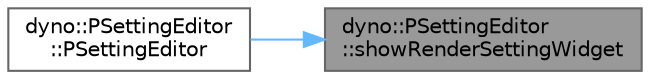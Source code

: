 digraph "dyno::PSettingEditor::showRenderSettingWidget"
{
 // LATEX_PDF_SIZE
  bgcolor="transparent";
  edge [fontname=Helvetica,fontsize=10,labelfontname=Helvetica,labelfontsize=10];
  node [fontname=Helvetica,fontsize=10,shape=box,height=0.2,width=0.4];
  rankdir="RL";
  Node1 [id="Node000001",label="dyno::PSettingEditor\l::showRenderSettingWidget",height=0.2,width=0.4,color="gray40", fillcolor="grey60", style="filled", fontcolor="black",tooltip=" "];
  Node1 -> Node2 [id="edge1_Node000001_Node000002",dir="back",color="steelblue1",style="solid",tooltip=" "];
  Node2 [id="Node000002",label="dyno::PSettingEditor\l::PSettingEditor",height=0.2,width=0.4,color="grey40", fillcolor="white", style="filled",URL="$classdyno_1_1_p_setting_editor.html#a8210bcc73a37f0fff1549578989c4fcd",tooltip=" "];
}
